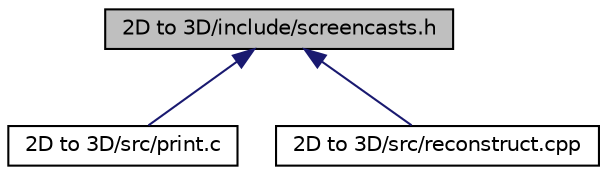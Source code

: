 digraph "2D to 3D/include/screencasts.h"
{
  edge [fontname="Helvetica",fontsize="10",labelfontname="Helvetica",labelfontsize="10"];
  node [fontname="Helvetica",fontsize="10",shape=record];
  Node8 [label="2D to 3D/include/screencasts.h",height=0.2,width=0.4,color="black", fillcolor="grey75", style="filled", fontcolor="black"];
  Node8 -> Node9 [dir="back",color="midnightblue",fontsize="10",style="solid",fontname="Helvetica"];
  Node9 [label="2D to 3D/src/print.c",height=0.2,width=0.4,color="black", fillcolor="white", style="filled",URL="$print_8c.html"];
  Node8 -> Node10 [dir="back",color="midnightblue",fontsize="10",style="solid",fontname="Helvetica"];
  Node10 [label="2D to 3D/src/reconstruct.cpp",height=0.2,width=0.4,color="black", fillcolor="white", style="filled",URL="$reconstruct_8cpp.html"];
}
